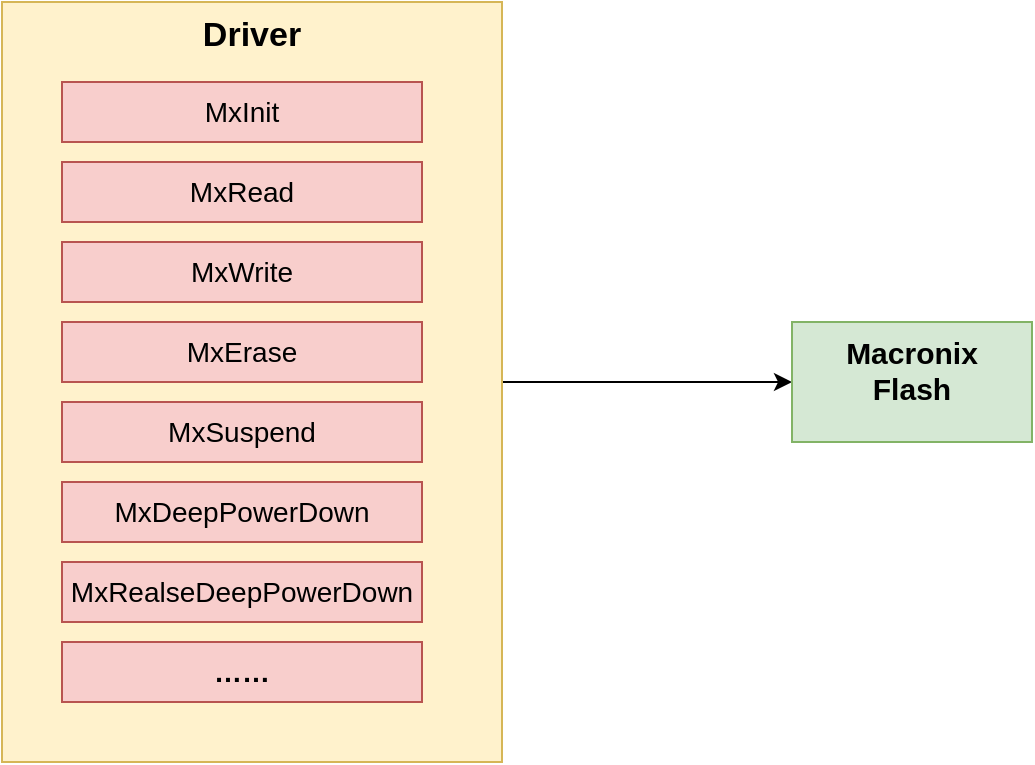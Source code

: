 <mxfile version="24.0.4" type="device">
  <diagram name="第 1 页" id="HAKIwFSAGQVCsQMn-pUv">
    <mxGraphModel dx="1434" dy="836" grid="1" gridSize="10" guides="1" tooltips="1" connect="1" arrows="1" fold="1" page="0" pageScale="1" pageWidth="827" pageHeight="1169" math="0" shadow="0">
      <root>
        <mxCell id="0" />
        <mxCell id="1" parent="0" />
        <mxCell id="TZ9D1kvtmrs5dQd9IPCH-13" value="" style="edgeStyle=orthogonalEdgeStyle;rounded=0;orthogonalLoop=1;jettySize=auto;html=1;" parent="1" source="TZ9D1kvtmrs5dQd9IPCH-11" target="TZ9D1kvtmrs5dQd9IPCH-12" edge="1">
          <mxGeometry relative="1" as="geometry" />
        </mxCell>
        <mxCell id="TZ9D1kvtmrs5dQd9IPCH-11" value="&lt;font style=&quot;font-size: 17px;&quot;&gt;Driver&lt;/font&gt;" style="rounded=0;whiteSpace=wrap;html=1;fillColor=#fff2cc;strokeColor=#d6b656;verticalAlign=top;fontSize=15;fontStyle=1" parent="1" vertex="1">
          <mxGeometry x="100" y="290" width="250" height="380" as="geometry" />
        </mxCell>
        <mxCell id="TZ9D1kvtmrs5dQd9IPCH-2" value="MxInit" style="text;html=1;align=center;verticalAlign=middle;whiteSpace=wrap;rounded=0;strokeColor=#b85450;fillColor=#f8cecc;fontSize=14;" parent="1" vertex="1">
          <mxGeometry x="130" y="330" width="180" height="30" as="geometry" />
        </mxCell>
        <mxCell id="TZ9D1kvtmrs5dQd9IPCH-3" value="MxRead" style="text;html=1;align=center;verticalAlign=middle;whiteSpace=wrap;rounded=0;strokeColor=#b85450;fillColor=#f8cecc;fontSize=14;" parent="1" vertex="1">
          <mxGeometry x="130" y="370" width="180" height="30" as="geometry" />
        </mxCell>
        <mxCell id="TZ9D1kvtmrs5dQd9IPCH-4" value="MxWrite" style="text;html=1;align=center;verticalAlign=middle;whiteSpace=wrap;rounded=0;strokeColor=#b85450;fillColor=#f8cecc;fontSize=14;" parent="1" vertex="1">
          <mxGeometry x="130" y="410" width="180" height="30" as="geometry" />
        </mxCell>
        <mxCell id="TZ9D1kvtmrs5dQd9IPCH-5" value="MxErase" style="text;html=1;align=center;verticalAlign=middle;whiteSpace=wrap;rounded=0;strokeColor=#b85450;fillColor=#f8cecc;fontSize=14;" parent="1" vertex="1">
          <mxGeometry x="130" y="450" width="180" height="30" as="geometry" />
        </mxCell>
        <mxCell id="TZ9D1kvtmrs5dQd9IPCH-6" value="MxSuspend" style="text;html=1;align=center;verticalAlign=middle;whiteSpace=wrap;rounded=0;strokeColor=#b85450;fillColor=#f8cecc;fontSize=14;" parent="1" vertex="1">
          <mxGeometry x="130" y="490" width="180" height="30" as="geometry" />
        </mxCell>
        <mxCell id="TZ9D1kvtmrs5dQd9IPCH-7" value="MxDeepPowerDown" style="text;html=1;align=center;verticalAlign=middle;whiteSpace=wrap;rounded=0;strokeColor=#b85450;fillColor=#f8cecc;fontSize=14;" parent="1" vertex="1">
          <mxGeometry x="130" y="530" width="180" height="30" as="geometry" />
        </mxCell>
        <mxCell id="TZ9D1kvtmrs5dQd9IPCH-9" value="MxRealseDeepPowerDown" style="text;html=1;align=center;verticalAlign=middle;whiteSpace=wrap;rounded=0;strokeColor=#b85450;fillColor=#f8cecc;fontSize=14;" parent="1" vertex="1">
          <mxGeometry x="130" y="570" width="180" height="30" as="geometry" />
        </mxCell>
        <mxCell id="TZ9D1kvtmrs5dQd9IPCH-10" value="……" style="text;html=1;align=center;verticalAlign=middle;whiteSpace=wrap;rounded=0;strokeColor=#b85450;fillColor=#f8cecc;fontSize=14;fontStyle=1" parent="1" vertex="1">
          <mxGeometry x="130" y="610" width="180" height="30" as="geometry" />
        </mxCell>
        <mxCell id="TZ9D1kvtmrs5dQd9IPCH-12" value="Macronix&lt;div&gt;Flash&lt;/div&gt;" style="whiteSpace=wrap;html=1;fontSize=15;verticalAlign=top;fillColor=#d5e8d4;strokeColor=#82b366;rounded=0;fontStyle=1;" parent="1" vertex="1">
          <mxGeometry x="495" y="450" width="120" height="60" as="geometry" />
        </mxCell>
      </root>
    </mxGraphModel>
  </diagram>
</mxfile>
